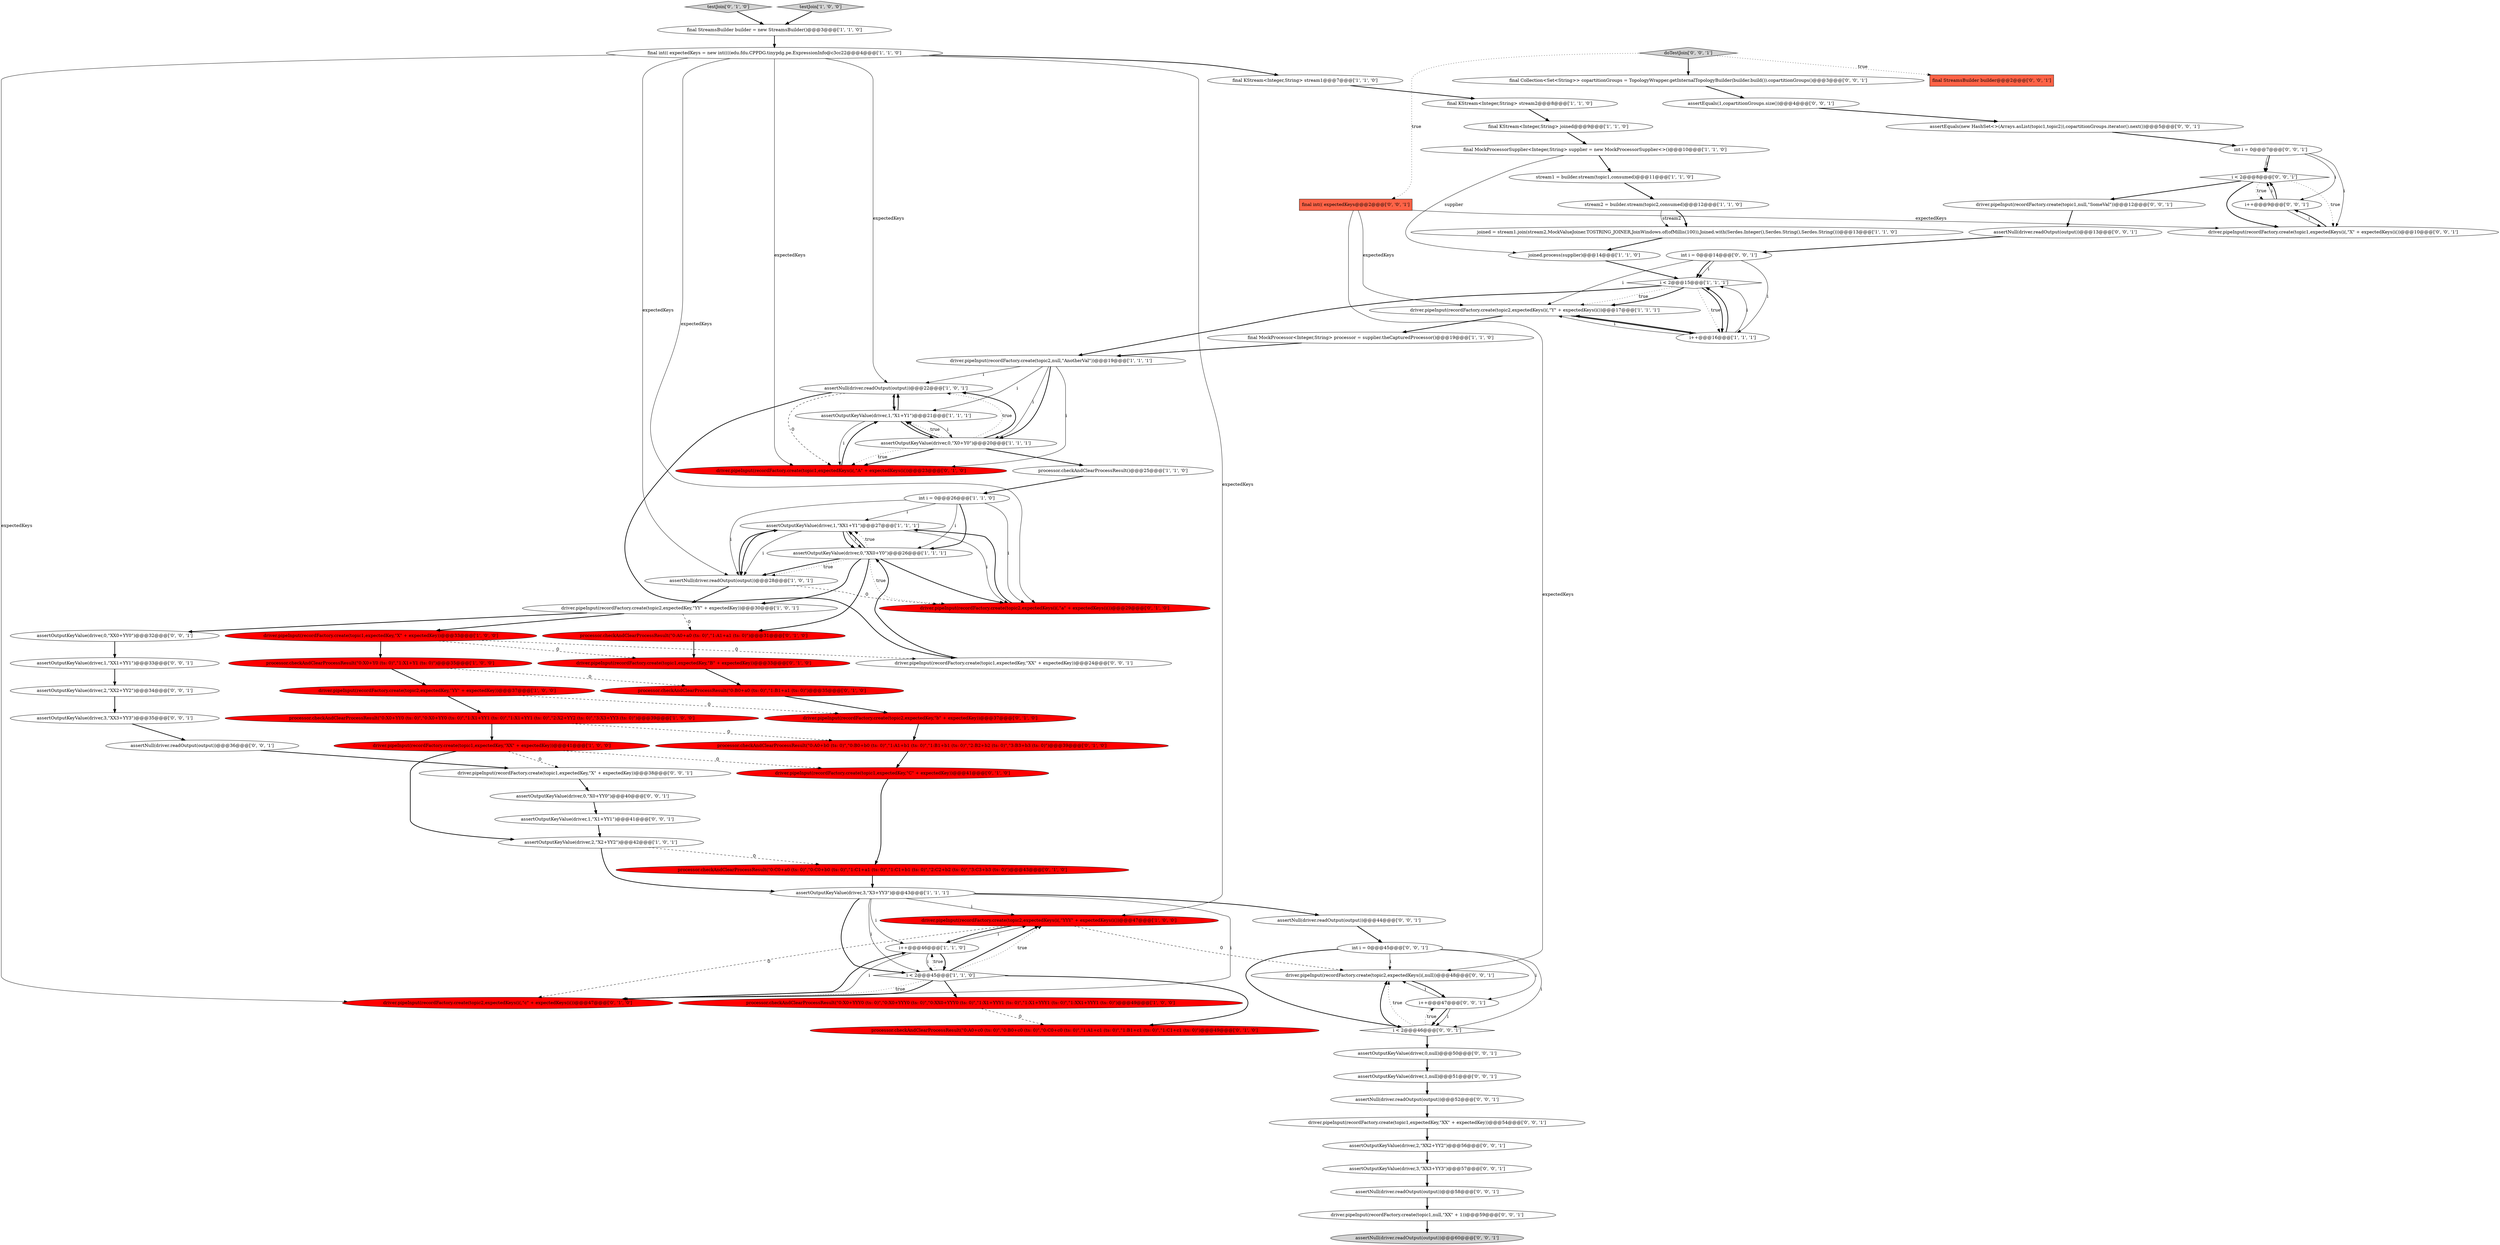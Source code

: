 digraph {
9 [style = filled, label = "assertOutputKeyValue(driver,1,\"XX1+Y1\")@@@27@@@['1', '1', '1']", fillcolor = white, shape = ellipse image = "AAA0AAABBB1BBB"];
29 [style = filled, label = "driver.pipeInput(recordFactory.create(topic2,expectedKeys(i(,\"YYY\" + expectedKeys(i())@@@47@@@['1', '0', '0']", fillcolor = red, shape = ellipse image = "AAA1AAABBB1BBB"];
35 [style = filled, label = "processor.checkAndClearProcessResult()@@@25@@@['1', '1', '0']", fillcolor = white, shape = ellipse image = "AAA0AAABBB1BBB"];
7 [style = filled, label = "assertOutputKeyValue(driver,0,\"XX0+Y0\")@@@26@@@['1', '1', '1']", fillcolor = white, shape = ellipse image = "AAA0AAABBB1BBB"];
55 [style = filled, label = "driver.pipeInput(recordFactory.create(topic2,expectedKeys(i(,null))@@@48@@@['0', '0', '1']", fillcolor = white, shape = ellipse image = "AAA0AAABBB3BBB"];
36 [style = filled, label = "driver.pipeInput(recordFactory.create(topic2,expectedKeys(i(,\"a\" + expectedKeys(i())@@@29@@@['0', '1', '0']", fillcolor = red, shape = ellipse image = "AAA1AAABBB2BBB"];
30 [style = filled, label = "joined = stream1.join(stream2,MockValueJoiner.TOSTRING_JOINER,JoinWindows.of(ofMillis(100)),Joined.with(Serdes.Integer(),Serdes.String(),Serdes.String()))@@@13@@@['1', '1', '0']", fillcolor = white, shape = ellipse image = "AAA0AAABBB1BBB"];
65 [style = filled, label = "assertOutputKeyValue(driver,1,\"X1+YY1\")@@@41@@@['0', '0', '1']", fillcolor = white, shape = ellipse image = "AAA0AAABBB3BBB"];
18 [style = filled, label = "driver.pipeInput(recordFactory.create(topic1,expectedKey,\"XX\" + expectedKey))@@@41@@@['1', '0', '0']", fillcolor = red, shape = ellipse image = "AAA1AAABBB1BBB"];
57 [style = filled, label = "int i = 0@@@14@@@['0', '0', '1']", fillcolor = white, shape = ellipse image = "AAA0AAABBB3BBB"];
21 [style = filled, label = "driver.pipeInput(recordFactory.create(topic1,expectedKey,\"X\" + expectedKey))@@@33@@@['1', '0', '0']", fillcolor = red, shape = ellipse image = "AAA1AAABBB1BBB"];
62 [style = filled, label = "driver.pipeInput(recordFactory.create(topic1,expectedKey,\"X\" + expectedKey))@@@38@@@['0', '0', '1']", fillcolor = white, shape = ellipse image = "AAA0AAABBB3BBB"];
43 [style = filled, label = "processor.checkAndClearProcessResult(\"0:A0+c0 (ts: 0)\",\"0:B0+c0 (ts: 0)\",\"0:C0+c0 (ts: 0)\",\"1:A1+c1 (ts: 0)\",\"1:B1+c1 (ts: 0)\",\"1:C1+c1 (ts: 0)\")@@@49@@@['0', '1', '0']", fillcolor = red, shape = ellipse image = "AAA1AAABBB2BBB"];
27 [style = filled, label = "final StreamsBuilder builder = new StreamsBuilder()@@@3@@@['1', '1', '0']", fillcolor = white, shape = ellipse image = "AAA0AAABBB1BBB"];
2 [style = filled, label = "final KStream<Integer,String> joined@@@9@@@['1', '1', '0']", fillcolor = white, shape = ellipse image = "AAA0AAABBB1BBB"];
11 [style = filled, label = "driver.pipeInput(recordFactory.create(topic2,expectedKey,\"YY\" + expectedKey))@@@30@@@['1', '0', '1']", fillcolor = white, shape = ellipse image = "AAA0AAABBB1BBB"];
59 [style = filled, label = "driver.pipeInput(recordFactory.create(topic1,expectedKey,\"XX\" + expectedKey))@@@24@@@['0', '0', '1']", fillcolor = white, shape = ellipse image = "AAA0AAABBB3BBB"];
80 [style = filled, label = "assertOutputKeyValue(driver,2,\"XX2+YY2\")@@@56@@@['0', '0', '1']", fillcolor = white, shape = ellipse image = "AAA0AAABBB3BBB"];
50 [style = filled, label = "int i = 0@@@45@@@['0', '0', '1']", fillcolor = white, shape = ellipse image = "AAA0AAABBB3BBB"];
42 [style = filled, label = "driver.pipeInput(recordFactory.create(topic1,expectedKey,\"B\" + expectedKey))@@@33@@@['0', '1', '0']", fillcolor = red, shape = ellipse image = "AAA1AAABBB2BBB"];
78 [style = filled, label = "assertEquals(new HashSet<>(Arrays.asList(topic1,topic2)),copartitionGroups.iterator().next())@@@5@@@['0', '0', '1']", fillcolor = white, shape = ellipse image = "AAA0AAABBB3BBB"];
28 [style = filled, label = "stream1 = builder.stream(topic1,consumed)@@@11@@@['1', '1', '0']", fillcolor = white, shape = ellipse image = "AAA0AAABBB1BBB"];
81 [style = filled, label = "final StreamsBuilder builder@@@2@@@['0', '0', '1']", fillcolor = tomato, shape = box image = "AAA0AAABBB3BBB"];
16 [style = filled, label = "assertNull(driver.readOutput(output))@@@28@@@['1', '0', '1']", fillcolor = white, shape = ellipse image = "AAA0AAABBB1BBB"];
83 [style = filled, label = "assertNull(driver.readOutput(output))@@@58@@@['0', '0', '1']", fillcolor = white, shape = ellipse image = "AAA0AAABBB3BBB"];
76 [style = filled, label = "driver.pipeInput(recordFactory.create(topic1,null,\"XX\" + 1))@@@59@@@['0', '0', '1']", fillcolor = white, shape = ellipse image = "AAA0AAABBB3BBB"];
3 [style = filled, label = "i < 2@@@15@@@['1', '1', '1']", fillcolor = white, shape = diamond image = "AAA0AAABBB1BBB"];
66 [style = filled, label = "assertEquals(1,copartitionGroups.size())@@@4@@@['0', '0', '1']", fillcolor = white, shape = ellipse image = "AAA0AAABBB3BBB"];
0 [style = filled, label = "final KStream<Integer,String> stream1@@@7@@@['1', '1', '0']", fillcolor = white, shape = ellipse image = "AAA0AAABBB1BBB"];
20 [style = filled, label = "processor.checkAndClearProcessResult(\"0:X0+YY0 (ts: 0)\",\"0:X0+YY0 (ts: 0)\",\"1:X1+YY1 (ts: 0)\",\"1:X1+YY1 (ts: 0)\",\"2:X2+YY2 (ts: 0)\",\"3:X3+YY3 (ts: 0)\")@@@39@@@['1', '0', '0']", fillcolor = red, shape = ellipse image = "AAA1AAABBB1BBB"];
53 [style = filled, label = "driver.pipeInput(recordFactory.create(topic1,expectedKey,\"XX\" + expectedKey))@@@54@@@['0', '0', '1']", fillcolor = white, shape = ellipse image = "AAA0AAABBB3BBB"];
56 [style = filled, label = "assertOutputKeyValue(driver,0,null)@@@50@@@['0', '0', '1']", fillcolor = white, shape = ellipse image = "AAA0AAABBB3BBB"];
61 [style = filled, label = "i < 2@@@8@@@['0', '0', '1']", fillcolor = white, shape = diamond image = "AAA0AAABBB3BBB"];
60 [style = filled, label = "assertOutputKeyValue(driver,3,\"XX3+YY3\")@@@35@@@['0', '0', '1']", fillcolor = white, shape = ellipse image = "AAA0AAABBB3BBB"];
12 [style = filled, label = "driver.pipeInput(recordFactory.create(topic2,null,\"AnotherVal\"))@@@19@@@['1', '1', '1']", fillcolor = white, shape = ellipse image = "AAA0AAABBB1BBB"];
5 [style = filled, label = "assertOutputKeyValue(driver,3,\"X3+YY3\")@@@43@@@['1', '1', '1']", fillcolor = white, shape = ellipse image = "AAA0AAABBB1BBB"];
46 [style = filled, label = "processor.checkAndClearProcessResult(\"0:B0+a0 (ts: 0)\",\"1:B1+a1 (ts: 0)\")@@@35@@@['0', '1', '0']", fillcolor = red, shape = ellipse image = "AAA1AAABBB2BBB"];
72 [style = filled, label = "doTestJoin['0', '0', '1']", fillcolor = lightgray, shape = diamond image = "AAA0AAABBB3BBB"];
24 [style = filled, label = "final int(( expectedKeys = new int((((edu.fdu.CPPDG.tinypdg.pe.ExpressionInfo@c3cc22@@@4@@@['1', '1', '0']", fillcolor = white, shape = ellipse image = "AAA0AAABBB1BBB"];
82 [style = filled, label = "assertOutputKeyValue(driver,0,\"XX0+YY0\")@@@32@@@['0', '0', '1']", fillcolor = white, shape = ellipse image = "AAA0AAABBB3BBB"];
23 [style = filled, label = "i < 2@@@45@@@['1', '1', '0']", fillcolor = white, shape = diamond image = "AAA0AAABBB1BBB"];
22 [style = filled, label = "driver.pipeInput(recordFactory.create(topic2,expectedKey,\"YY\" + expectedKey))@@@37@@@['1', '0', '0']", fillcolor = red, shape = ellipse image = "AAA1AAABBB1BBB"];
71 [style = filled, label = "assertOutputKeyValue(driver,3,\"XX3+YY3\")@@@57@@@['0', '0', '1']", fillcolor = white, shape = ellipse image = "AAA0AAABBB3BBB"];
37 [style = filled, label = "testJoin['0', '1', '0']", fillcolor = lightgray, shape = diamond image = "AAA0AAABBB2BBB"];
44 [style = filled, label = "processor.checkAndClearProcessResult(\"0:A0+a0 (ts: 0)\",\"1:A1+a1 (ts: 0)\")@@@31@@@['0', '1', '0']", fillcolor = red, shape = ellipse image = "AAA1AAABBB2BBB"];
47 [style = filled, label = "processor.checkAndClearProcessResult(\"0:C0+a0 (ts: 0)\",\"0:C0+b0 (ts: 0)\",\"1:C1+a1 (ts: 0)\",\"1:C1+b1 (ts: 0)\",\"2:C2+b2 (ts: 0)\",\"3:C3+b3 (ts: 0)\")@@@43@@@['0', '1', '0']", fillcolor = red, shape = ellipse image = "AAA1AAABBB2BBB"];
15 [style = filled, label = "assertOutputKeyValue(driver,0,\"X0+Y0\")@@@20@@@['1', '1', '1']", fillcolor = white, shape = ellipse image = "AAA0AAABBB1BBB"];
52 [style = filled, label = "assertNull(driver.readOutput(output))@@@60@@@['0', '0', '1']", fillcolor = lightgray, shape = ellipse image = "AAA0AAABBB3BBB"];
51 [style = filled, label = "final int(( expectedKeys@@@2@@@['0', '0', '1']", fillcolor = tomato, shape = box image = "AAA0AAABBB3BBB"];
70 [style = filled, label = "i++@@@47@@@['0', '0', '1']", fillcolor = white, shape = ellipse image = "AAA0AAABBB3BBB"];
73 [style = filled, label = "assertOutputKeyValue(driver,2,\"XX2+YY2\")@@@34@@@['0', '0', '1']", fillcolor = white, shape = ellipse image = "AAA0AAABBB3BBB"];
25 [style = filled, label = "assertOutputKeyValue(driver,2,\"X2+YY2\")@@@42@@@['1', '0', '1']", fillcolor = white, shape = ellipse image = "AAA0AAABBB1BBB"];
34 [style = filled, label = "assertOutputKeyValue(driver,1,\"X1+Y1\")@@@21@@@['1', '1', '1']", fillcolor = white, shape = ellipse image = "AAA0AAABBB1BBB"];
54 [style = filled, label = "driver.pipeInput(recordFactory.create(topic1,null,\"SomeVal\"))@@@12@@@['0', '0', '1']", fillcolor = white, shape = ellipse image = "AAA0AAABBB3BBB"];
64 [style = filled, label = "i++@@@9@@@['0', '0', '1']", fillcolor = white, shape = ellipse image = "AAA0AAABBB3BBB"];
19 [style = filled, label = "final MockProcessorSupplier<Integer,String> supplier = new MockProcessorSupplier<>()@@@10@@@['1', '1', '0']", fillcolor = white, shape = ellipse image = "AAA0AAABBB1BBB"];
31 [style = filled, label = "final KStream<Integer,String> stream2@@@8@@@['1', '1', '0']", fillcolor = white, shape = ellipse image = "AAA0AAABBB1BBB"];
8 [style = filled, label = "i++@@@46@@@['1', '1', '0']", fillcolor = white, shape = ellipse image = "AAA0AAABBB1BBB"];
75 [style = filled, label = "final Collection<Set<String>> copartitionGroups = TopologyWrapper.getInternalTopologyBuilder(builder.build()).copartitionGroups()@@@3@@@['0', '0', '1']", fillcolor = white, shape = ellipse image = "AAA0AAABBB3BBB"];
74 [style = filled, label = "driver.pipeInput(recordFactory.create(topic1,expectedKeys(i(,\"X\" + expectedKeys(i())@@@10@@@['0', '0', '1']", fillcolor = white, shape = ellipse image = "AAA0AAABBB3BBB"];
67 [style = filled, label = "i < 2@@@46@@@['0', '0', '1']", fillcolor = white, shape = diamond image = "AAA0AAABBB3BBB"];
48 [style = filled, label = "int i = 0@@@7@@@['0', '0', '1']", fillcolor = white, shape = ellipse image = "AAA0AAABBB3BBB"];
77 [style = filled, label = "assertNull(driver.readOutput(output))@@@36@@@['0', '0', '1']", fillcolor = white, shape = ellipse image = "AAA0AAABBB3BBB"];
79 [style = filled, label = "assertNull(driver.readOutput(output))@@@52@@@['0', '0', '1']", fillcolor = white, shape = ellipse image = "AAA0AAABBB3BBB"];
33 [style = filled, label = "int i = 0@@@26@@@['1', '1', '0']", fillcolor = white, shape = ellipse image = "AAA0AAABBB1BBB"];
4 [style = filled, label = "driver.pipeInput(recordFactory.create(topic2,expectedKeys(i(,\"Y\" + expectedKeys(i())@@@17@@@['1', '1', '1']", fillcolor = white, shape = ellipse image = "AAA0AAABBB1BBB"];
1 [style = filled, label = "joined.process(supplier)@@@14@@@['1', '1', '0']", fillcolor = white, shape = ellipse image = "AAA0AAABBB1BBB"];
38 [style = filled, label = "driver.pipeInput(recordFactory.create(topic1,expectedKeys(i(,\"A\" + expectedKeys(i())@@@23@@@['0', '1', '0']", fillcolor = red, shape = ellipse image = "AAA1AAABBB2BBB"];
26 [style = filled, label = "processor.checkAndClearProcessResult(\"0:X0+Y0 (ts: 0)\",\"1:X1+Y1 (ts: 0)\")@@@35@@@['1', '0', '0']", fillcolor = red, shape = ellipse image = "AAA1AAABBB1BBB"];
39 [style = filled, label = "driver.pipeInput(recordFactory.create(topic1,expectedKey,\"C\" + expectedKey))@@@41@@@['0', '1', '0']", fillcolor = red, shape = ellipse image = "AAA1AAABBB2BBB"];
49 [style = filled, label = "assertNull(driver.readOutput(output))@@@13@@@['0', '0', '1']", fillcolor = white, shape = ellipse image = "AAA0AAABBB3BBB"];
17 [style = filled, label = "final MockProcessor<Integer,String> processor = supplier.theCapturedProcessor()@@@19@@@['1', '1', '0']", fillcolor = white, shape = ellipse image = "AAA0AAABBB1BBB"];
40 [style = filled, label = "driver.pipeInput(recordFactory.create(topic2,expectedKeys(i(,\"c\" + expectedKeys(i())@@@47@@@['0', '1', '0']", fillcolor = red, shape = ellipse image = "AAA1AAABBB2BBB"];
41 [style = filled, label = "processor.checkAndClearProcessResult(\"0:A0+b0 (ts: 0)\",\"0:B0+b0 (ts: 0)\",\"1:A1+b1 (ts: 0)\",\"1:B1+b1 (ts: 0)\",\"2:B2+b2 (ts: 0)\",\"3:B3+b3 (ts: 0)\")@@@39@@@['0', '1', '0']", fillcolor = red, shape = ellipse image = "AAA1AAABBB2BBB"];
63 [style = filled, label = "assertOutputKeyValue(driver,1,null)@@@51@@@['0', '0', '1']", fillcolor = white, shape = ellipse image = "AAA0AAABBB3BBB"];
68 [style = filled, label = "assertOutputKeyValue(driver,0,\"X0+YY0\")@@@40@@@['0', '0', '1']", fillcolor = white, shape = ellipse image = "AAA0AAABBB3BBB"];
14 [style = filled, label = "assertNull(driver.readOutput(output))@@@22@@@['1', '0', '1']", fillcolor = white, shape = ellipse image = "AAA0AAABBB1BBB"];
45 [style = filled, label = "driver.pipeInput(recordFactory.create(topic2,expectedKey,\"b\" + expectedKey))@@@37@@@['0', '1', '0']", fillcolor = red, shape = ellipse image = "AAA1AAABBB2BBB"];
69 [style = filled, label = "assertOutputKeyValue(driver,1,\"XX1+YY1\")@@@33@@@['0', '0', '1']", fillcolor = white, shape = ellipse image = "AAA0AAABBB3BBB"];
6 [style = filled, label = "testJoin['1', '0', '0']", fillcolor = lightgray, shape = diamond image = "AAA0AAABBB1BBB"];
10 [style = filled, label = "processor.checkAndClearProcessResult(\"0:X0+YYY0 (ts: 0)\",\"0:X0+YYY0 (ts: 0)\",\"0:XX0+YYY0 (ts: 0)\",\"1:X1+YYY1 (ts: 0)\",\"1:X1+YYY1 (ts: 0)\",\"1:XX1+YYY1 (ts: 0)\")@@@49@@@['1', '0', '0']", fillcolor = red, shape = ellipse image = "AAA1AAABBB1BBB"];
32 [style = filled, label = "i++@@@16@@@['1', '1', '1']", fillcolor = white, shape = ellipse image = "AAA0AAABBB1BBB"];
58 [style = filled, label = "assertNull(driver.readOutput(output))@@@44@@@['0', '0', '1']", fillcolor = white, shape = ellipse image = "AAA0AAABBB3BBB"];
13 [style = filled, label = "stream2 = builder.stream(topic2,consumed)@@@12@@@['1', '1', '0']", fillcolor = white, shape = ellipse image = "AAA0AAABBB1BBB"];
50->55 [style = solid, label="i"];
58->50 [style = bold, label=""];
70->67 [style = bold, label=""];
51->4 [style = solid, label="expectedKeys"];
37->27 [style = bold, label=""];
48->74 [style = solid, label="i"];
7->36 [style = dotted, label="true"];
76->52 [style = bold, label=""];
34->15 [style = bold, label=""];
61->74 [style = dotted, label="true"];
48->61 [style = bold, label=""];
24->40 [style = solid, label="expectedKeys"];
21->59 [style = dashed, label="0"];
9->7 [style = bold, label=""];
3->4 [style = bold, label=""];
9->16 [style = bold, label=""];
26->22 [style = bold, label=""];
23->29 [style = bold, label=""];
7->9 [style = bold, label=""];
32->4 [style = solid, label="i"];
18->39 [style = dashed, label="0"];
21->26 [style = bold, label=""];
70->55 [style = solid, label="i"];
72->51 [style = dotted, label="true"];
24->14 [style = solid, label="expectedKeys"];
7->16 [style = bold, label=""];
7->16 [style = dotted, label="true"];
8->23 [style = solid, label="i"];
32->4 [style = bold, label=""];
39->47 [style = bold, label=""];
19->28 [style = bold, label=""];
61->64 [style = dotted, label="true"];
23->29 [style = dotted, label="true"];
32->3 [style = bold, label=""];
16->9 [style = bold, label=""];
73->60 [style = bold, label=""];
77->62 [style = bold, label=""];
33->7 [style = bold, label=""];
45->41 [style = bold, label=""];
61->74 [style = bold, label=""];
15->38 [style = bold, label=""];
7->11 [style = bold, label=""];
54->49 [style = bold, label=""];
36->9 [style = bold, label=""];
42->46 [style = bold, label=""];
8->23 [style = bold, label=""];
15->34 [style = bold, label=""];
5->23 [style = bold, label=""];
64->74 [style = solid, label="i"];
15->34 [style = dotted, label="true"];
66->78 [style = bold, label=""];
24->0 [style = bold, label=""];
57->3 [style = solid, label="i"];
31->2 [style = bold, label=""];
32->3 [style = solid, label="i"];
9->16 [style = solid, label="i"];
15->14 [style = dotted, label="true"];
50->67 [style = bold, label=""];
15->35 [style = bold, label=""];
67->56 [style = bold, label=""];
23->40 [style = dotted, label="true"];
60->77 [style = bold, label=""];
20->18 [style = bold, label=""];
75->66 [style = bold, label=""];
33->7 [style = solid, label="i"];
12->14 [style = solid, label="i"];
22->20 [style = bold, label=""];
78->48 [style = bold, label=""];
8->29 [style = solid, label="i"];
24->16 [style = solid, label="expectedKeys"];
20->41 [style = dashed, label="0"];
57->32 [style = solid, label="i"];
18->25 [style = bold, label=""];
23->10 [style = bold, label=""];
5->29 [style = solid, label="i"];
57->4 [style = solid, label="i"];
62->68 [style = bold, label=""];
26->46 [style = dashed, label="0"];
34->14 [style = bold, label=""];
10->43 [style = dashed, label="0"];
7->44 [style = bold, label=""];
0->31 [style = bold, label=""];
65->25 [style = bold, label=""];
71->83 [style = bold, label=""];
50->67 [style = solid, label="i"];
5->8 [style = solid, label="i"];
5->23 [style = solid, label="i"];
44->42 [style = bold, label=""];
24->38 [style = solid, label="expectedKeys"];
59->7 [style = bold, label=""];
4->17 [style = bold, label=""];
15->14 [style = bold, label=""];
63->79 [style = bold, label=""];
72->75 [style = bold, label=""];
12->15 [style = solid, label="i"];
22->45 [style = dashed, label="0"];
11->21 [style = bold, label=""];
70->67 [style = solid, label="i"];
72->81 [style = dotted, label="true"];
23->43 [style = bold, label=""];
68->65 [style = bold, label=""];
1->3 [style = bold, label=""];
11->44 [style = dashed, label="0"];
25->47 [style = dashed, label="0"];
3->12 [style = bold, label=""];
64->61 [style = solid, label="i"];
5->40 [style = solid, label="i"];
21->42 [style = dashed, label="0"];
55->70 [style = bold, label=""];
6->27 [style = bold, label=""];
33->9 [style = solid, label="i"];
17->12 [style = bold, label=""];
53->80 [style = bold, label=""];
51->55 [style = solid, label="expectedKeys"];
14->38 [style = dashed, label="0"];
47->5 [style = bold, label=""];
38->34 [style = bold, label=""];
16->36 [style = dashed, label="0"];
29->40 [style = dashed, label="0"];
83->76 [style = bold, label=""];
25->5 [style = bold, label=""];
64->61 [style = bold, label=""];
27->24 [style = bold, label=""];
33->16 [style = solid, label="i"];
5->58 [style = bold, label=""];
56->63 [style = bold, label=""];
61->54 [style = bold, label=""];
9->7 [style = solid, label="i"];
79->53 [style = bold, label=""];
7->36 [style = bold, label=""];
18->62 [style = dashed, label="0"];
19->1 [style = solid, label="supplier"];
50->70 [style = solid, label="i"];
67->70 [style = dotted, label="true"];
29->8 [style = bold, label=""];
2->19 [style = bold, label=""];
34->15 [style = solid, label="i"];
16->11 [style = bold, label=""];
3->32 [style = dotted, label="true"];
30->1 [style = bold, label=""];
23->8 [style = dotted, label="true"];
24->36 [style = solid, label="expectedKeys"];
80->71 [style = bold, label=""];
12->15 [style = bold, label=""];
35->33 [style = bold, label=""];
74->64 [style = bold, label=""];
8->40 [style = solid, label="i"];
3->4 [style = dotted, label="true"];
28->13 [style = bold, label=""];
14->34 [style = bold, label=""];
13->30 [style = bold, label=""];
7->9 [style = dotted, label="true"];
29->55 [style = dashed, label="0"];
34->14 [style = solid, label="i"];
33->36 [style = solid, label="i"];
51->74 [style = solid, label="expectedKeys"];
13->30 [style = solid, label="stream2"];
9->36 [style = solid, label="i"];
48->64 [style = solid, label="i"];
24->29 [style = solid, label="expectedKeys"];
67->55 [style = bold, label=""];
82->69 [style = bold, label=""];
23->40 [style = bold, label=""];
11->82 [style = bold, label=""];
46->45 [style = bold, label=""];
15->38 [style = dotted, label="true"];
69->73 [style = bold, label=""];
57->3 [style = bold, label=""];
14->59 [style = bold, label=""];
41->39 [style = bold, label=""];
49->57 [style = bold, label=""];
3->32 [style = bold, label=""];
12->34 [style = solid, label="i"];
48->61 [style = solid, label="i"];
4->32 [style = bold, label=""];
12->38 [style = solid, label="i"];
40->8 [style = bold, label=""];
67->55 [style = dotted, label="true"];
34->38 [style = solid, label="i"];
}
